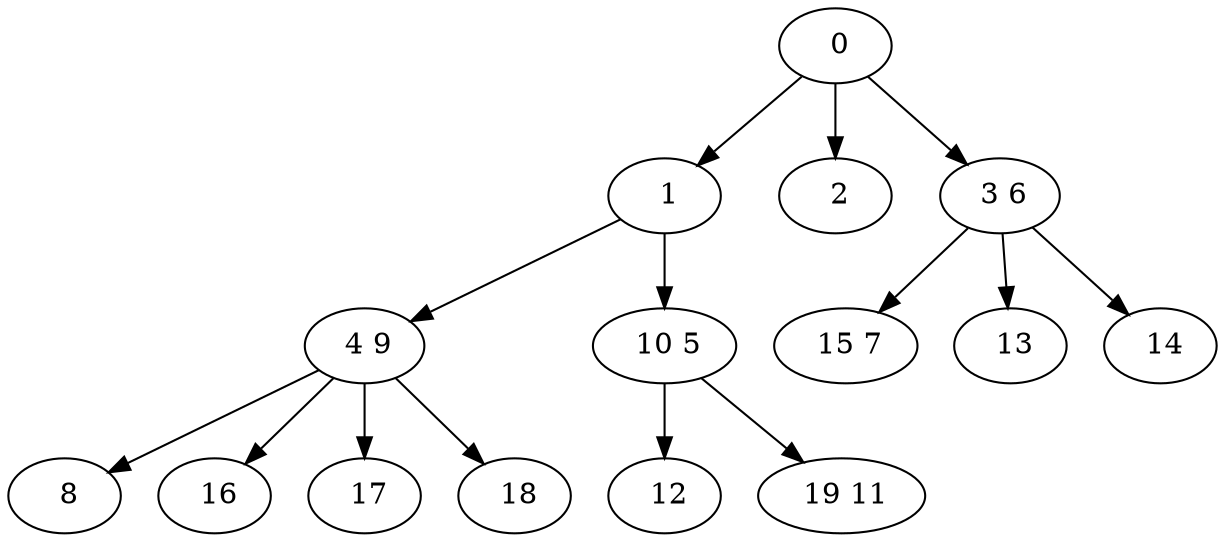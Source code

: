 digraph mytree {
" 0" -> " 1";
" 0" -> " 2";
" 0" -> " 3 6";
" 1" -> " 4 9";
" 1" -> " 10 5";
" 2";
" 3 6" -> " 15 7";
" 3 6" -> " 13";
" 3 6" -> " 14";
" 4 9" -> " 8";
" 4 9" -> " 16";
" 4 9" -> " 17";
" 4 9" -> " 18";
" 10 5" -> " 12";
" 10 5" -> " 19 11";
" 8";
" 16";
" 17";
" 18";
" 12";
" 19 11";
" 15 7";
" 13";
" 14";
}
